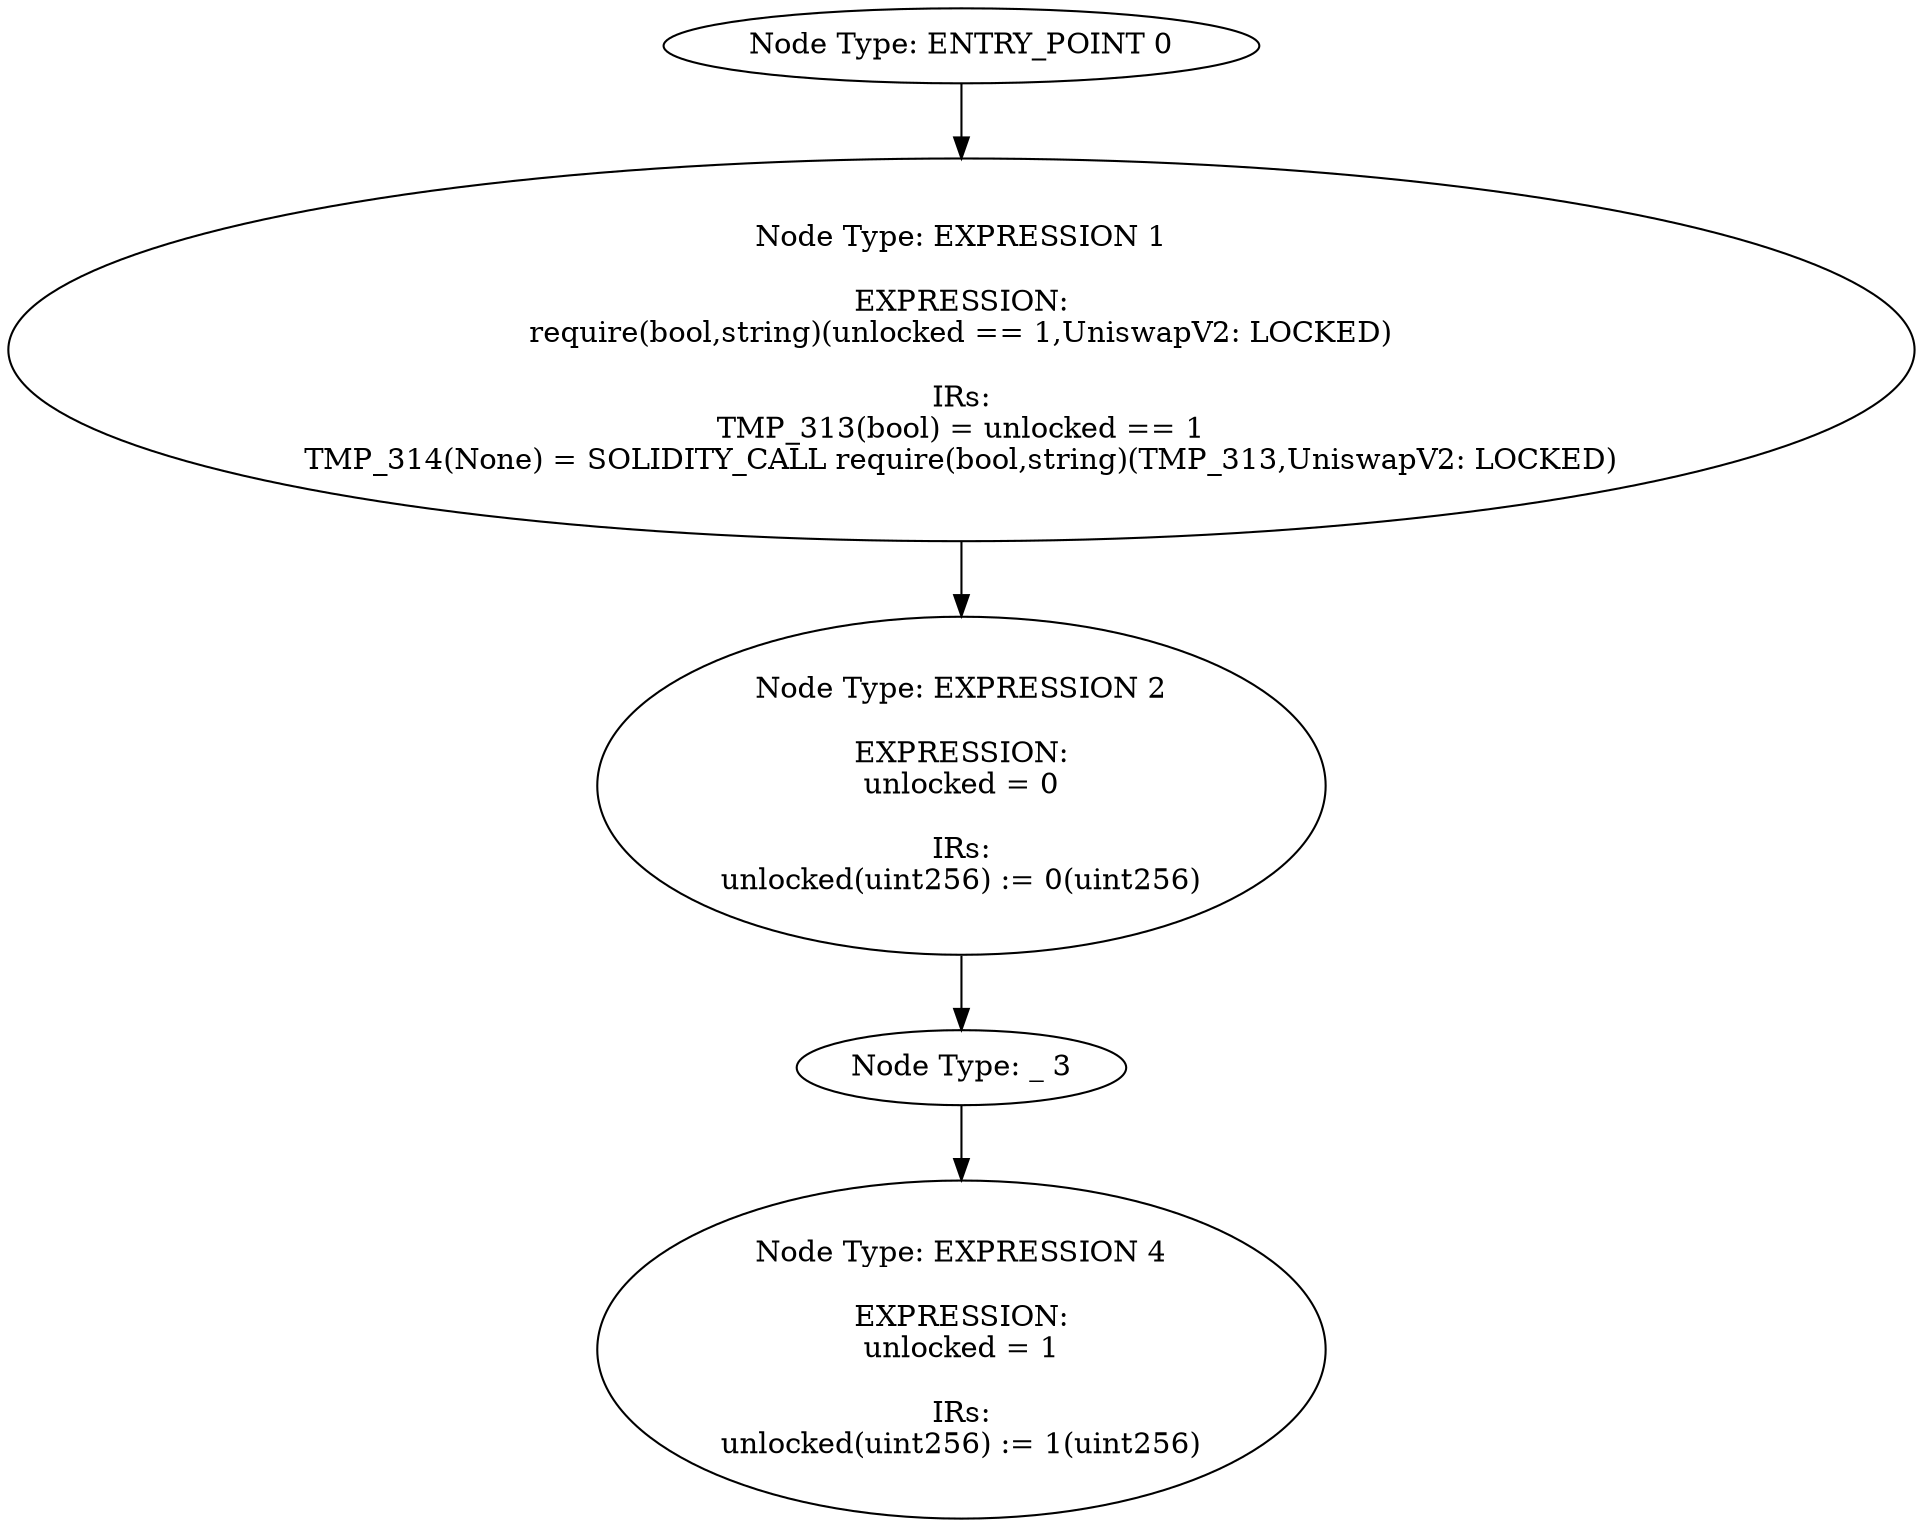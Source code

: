 digraph{
0[label="Node Type: ENTRY_POINT 0
"];
0->1;
1[label="Node Type: EXPRESSION 1

EXPRESSION:
require(bool,string)(unlocked == 1,UniswapV2: LOCKED)

IRs:
TMP_313(bool) = unlocked == 1
TMP_314(None) = SOLIDITY_CALL require(bool,string)(TMP_313,UniswapV2: LOCKED)"];
1->2;
2[label="Node Type: EXPRESSION 2

EXPRESSION:
unlocked = 0

IRs:
unlocked(uint256) := 0(uint256)"];
2->3;
3[label="Node Type: _ 3
"];
3->4;
4[label="Node Type: EXPRESSION 4

EXPRESSION:
unlocked = 1

IRs:
unlocked(uint256) := 1(uint256)"];
}
